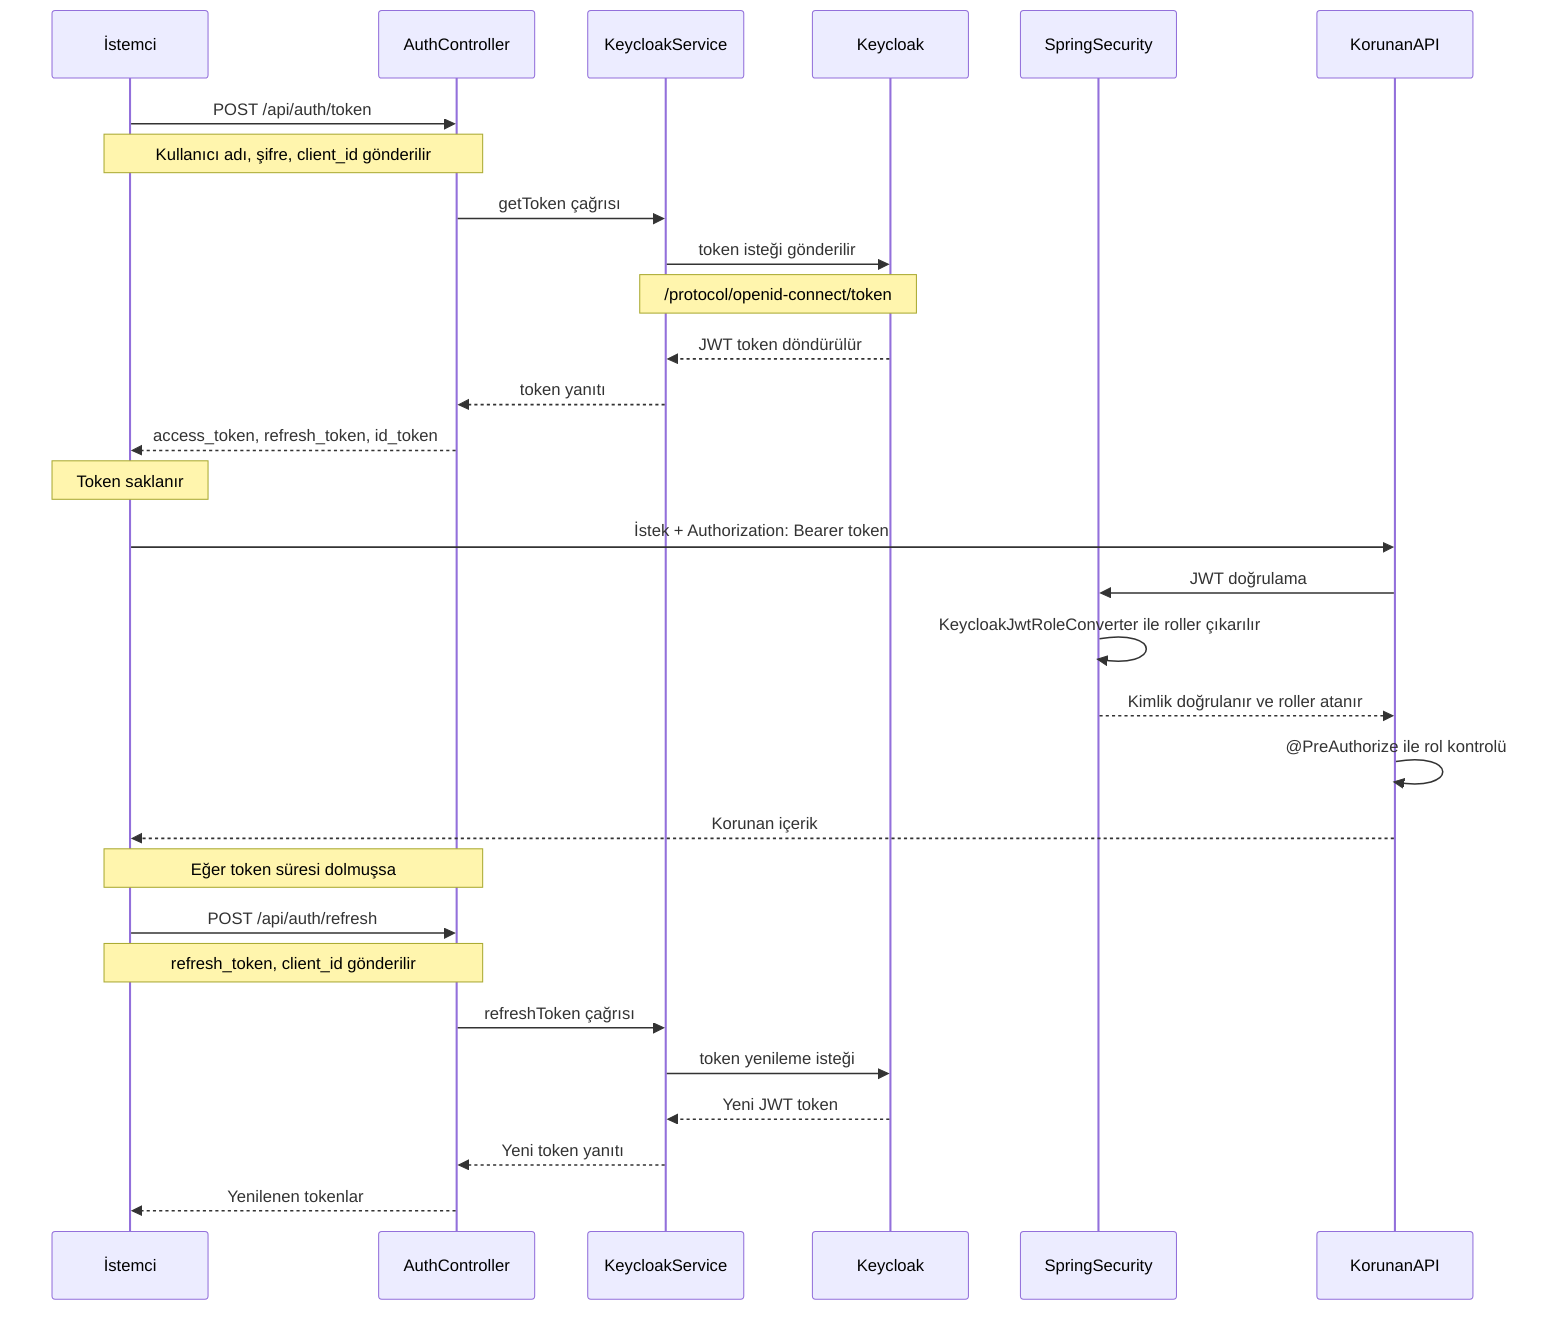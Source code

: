 sequenceDiagram
    participant İstemci
    participant AuthController
    participant KeycloakService
    participant Keycloak
    participant SpringSecurity
    participant KorunanAPI

    İstemci->>AuthController: POST /api/auth/token
    Note over İstemci,AuthController: Kullanıcı adı, şifre, client_id gönderilir
    AuthController->>KeycloakService: getToken çağrısı
    KeycloakService->>Keycloak: token isteği gönderilir
    Note over KeycloakService,Keycloak: /protocol/openid-connect/token
    Keycloak-->>KeycloakService: JWT token döndürülür
    KeycloakService-->>AuthController: token yanıtı
    AuthController-->>İstemci: access_token, refresh_token, id_token

    Note over İstemci: Token saklanır

    İstemci->>KorunanAPI: İstek + Authorization: Bearer token
    KorunanAPI->>SpringSecurity: JWT doğrulama
    SpringSecurity->>SpringSecurity: KeycloakJwtRoleConverter ile roller çıkarılır
    SpringSecurity-->>KorunanAPI: Kimlik doğrulanır ve roller atanır
    KorunanAPI->>KorunanAPI: @PreAuthorize ile rol kontrolü
    KorunanAPI-->>İstemci: Korunan içerik

    Note over İstemci,AuthController: Eğer token süresi dolmuşsa
    İstemci->>AuthController: POST /api/auth/refresh
    Note over İstemci,AuthController: refresh_token, client_id gönderilir
    AuthController->>KeycloakService: refreshToken çağrısı
    KeycloakService->>Keycloak: token yenileme isteği
    Keycloak-->>KeycloakService: Yeni JWT token
    KeycloakService-->>AuthController: Yeni token yanıtı
    AuthController-->>İstemci: Yenilenen tokenlar